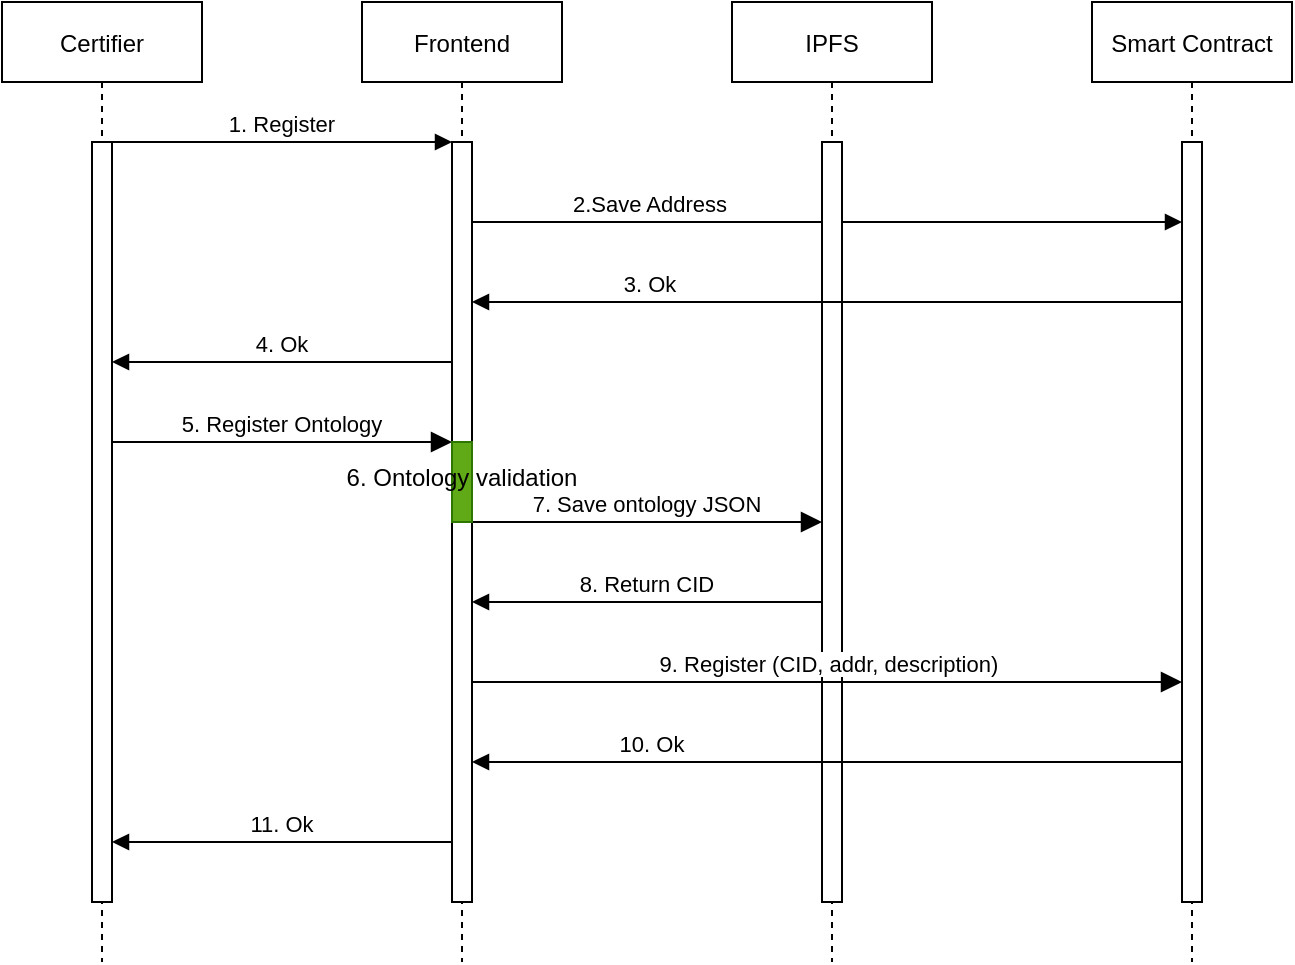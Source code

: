 <mxfile>
    <diagram id="53vZRzIDgZGgw-JT5D9q" name="Page-1">
        <mxGraphModel dx="1081" dy="512" grid="1" gridSize="10" guides="1" tooltips="1" connect="1" arrows="1" fold="1" page="1" pageScale="1" pageWidth="850" pageHeight="1100" math="0" shadow="0">
            <root>
                <mxCell id="0"/>
                <mxCell id="1" parent="0"/>
                <mxCell id="2" value="Certifier" style="shape=umlLifeline;perimeter=lifelinePerimeter;container=1;collapsible=0;recursiveResize=0;rounded=0;shadow=0;strokeWidth=1;" parent="1" vertex="1">
                    <mxGeometry x="95" y="80" width="100" height="480" as="geometry"/>
                </mxCell>
                <mxCell id="3" value="" style="points=[];perimeter=orthogonalPerimeter;rounded=0;shadow=0;strokeWidth=1;" parent="2" vertex="1">
                    <mxGeometry x="45" y="70" width="10" height="380" as="geometry"/>
                </mxCell>
                <mxCell id="6" value="Frontend" style="shape=umlLifeline;perimeter=lifelinePerimeter;container=1;collapsible=0;recursiveResize=0;rounded=0;shadow=0;strokeWidth=1;" parent="1" vertex="1">
                    <mxGeometry x="275" y="80" width="100" height="480" as="geometry"/>
                </mxCell>
                <mxCell id="7" value="" style="points=[];perimeter=orthogonalPerimeter;rounded=0;shadow=0;strokeWidth=1;" parent="6" vertex="1">
                    <mxGeometry x="45" y="70" width="10" height="380" as="geometry"/>
                </mxCell>
                <mxCell id="9" value="1. Register" style="verticalAlign=bottom;endArrow=block;entryX=0;entryY=0;shadow=0;strokeWidth=1;" parent="1" source="3" target="7" edge="1">
                    <mxGeometry relative="1" as="geometry">
                        <mxPoint x="250" y="160" as="sourcePoint"/>
                    </mxGeometry>
                </mxCell>
                <mxCell id="10" value="2.Save Address" style="verticalAlign=bottom;endArrow=block;shadow=0;strokeWidth=1;" parent="1" source="7" target="15" edge="1">
                    <mxGeometry x="-0.499" relative="1" as="geometry">
                        <mxPoint x="215" y="200" as="sourcePoint"/>
                        <mxPoint x="670" y="190" as="targetPoint"/>
                        <Array as="points">
                            <mxPoint x="480" y="190"/>
                            <mxPoint x="590" y="190"/>
                        </Array>
                        <mxPoint as="offset"/>
                    </mxGeometry>
                </mxCell>
                <mxCell id="12" value="IPFS" style="shape=umlLifeline;perimeter=lifelinePerimeter;container=1;collapsible=0;recursiveResize=0;rounded=0;shadow=0;strokeWidth=1;" parent="1" vertex="1">
                    <mxGeometry x="460" y="80" width="100" height="480" as="geometry"/>
                </mxCell>
                <mxCell id="13" value="" style="points=[];perimeter=orthogonalPerimeter;rounded=0;shadow=0;strokeWidth=1;" parent="12" vertex="1">
                    <mxGeometry x="45" y="70" width="10" height="380" as="geometry"/>
                </mxCell>
                <mxCell id="14" value="Smart Contract" style="shape=umlLifeline;perimeter=lifelinePerimeter;container=1;collapsible=0;recursiveResize=0;rounded=0;shadow=0;strokeWidth=1;" parent="1" vertex="1">
                    <mxGeometry x="640" y="80" width="100" height="480" as="geometry"/>
                </mxCell>
                <mxCell id="15" value="" style="points=[];perimeter=orthogonalPerimeter;rounded=0;shadow=0;strokeWidth=1;" parent="14" vertex="1">
                    <mxGeometry x="45" y="70" width="10" height="380" as="geometry"/>
                </mxCell>
                <mxCell id="16" value="4. Ok" style="verticalAlign=bottom;endArrow=block;shadow=0;strokeWidth=1;" parent="1" source="7" target="3" edge="1">
                    <mxGeometry relative="1" as="geometry">
                        <mxPoint x="160" y="170.0" as="sourcePoint"/>
                        <mxPoint x="170" y="231" as="targetPoint"/>
                        <Array as="points">
                            <mxPoint x="250" y="260"/>
                        </Array>
                    </mxGeometry>
                </mxCell>
                <mxCell id="17" value="3. Ok" style="verticalAlign=bottom;endArrow=none;shadow=0;strokeWidth=1;startArrow=block;startFill=1;endFill=0;" parent="1" edge="1" target="15" source="7">
                    <mxGeometry x="-0.499" relative="1" as="geometry">
                        <mxPoint x="330.25" y="220" as="sourcePoint"/>
                        <mxPoint x="660" y="220" as="targetPoint"/>
                        <Array as="points">
                            <mxPoint x="400" y="230"/>
                            <mxPoint x="590" y="230"/>
                        </Array>
                        <mxPoint as="offset"/>
                    </mxGeometry>
                </mxCell>
                <mxCell id="18" value="5. Register Ontology" style="verticalAlign=bottom;endArrow=block;endSize=8;shadow=0;strokeWidth=1;endFill=1;" parent="1" edge="1">
                    <mxGeometry relative="1" as="geometry">
                        <mxPoint x="320" y="300" as="targetPoint"/>
                        <mxPoint x="150" y="300" as="sourcePoint"/>
                    </mxGeometry>
                </mxCell>
                <mxCell id="19" value="7. Save ontology JSON" style="verticalAlign=bottom;endArrow=block;endSize=8;shadow=0;strokeWidth=1;endFill=1;" parent="1" edge="1" target="13">
                    <mxGeometry relative="1" as="geometry">
                        <mxPoint x="500" y="340" as="targetPoint"/>
                        <mxPoint x="330" y="340" as="sourcePoint"/>
                    </mxGeometry>
                </mxCell>
                <mxCell id="20" value="9. Register (CID, addr, description) " style="verticalAlign=bottom;endArrow=block;endSize=8;shadow=0;strokeWidth=1;endFill=1;" parent="1" target="15" edge="1" source="7">
                    <mxGeometry x="0.014" relative="1" as="geometry">
                        <mxPoint x="650" y="390" as="targetPoint"/>
                        <mxPoint x="330" y="390" as="sourcePoint"/>
                        <mxPoint as="offset"/>
                        <Array as="points">
                            <mxPoint x="540" y="420"/>
                        </Array>
                    </mxGeometry>
                </mxCell>
                <mxCell id="21" value="8. Return CID" style="verticalAlign=bottom;endArrow=none;endSize=8;shadow=0;strokeWidth=1;endFill=0;startArrow=block;startFill=1;" parent="1" edge="1" target="13" source="7">
                    <mxGeometry relative="1" as="geometry">
                        <mxPoint x="500" y="370" as="targetPoint"/>
                        <mxPoint x="330" y="370" as="sourcePoint"/>
                        <Array as="points">
                            <mxPoint x="460" y="380"/>
                        </Array>
                    </mxGeometry>
                </mxCell>
                <mxCell id="22" value="" style="points=[];perimeter=orthogonalPerimeter;rounded=0;shadow=0;strokeWidth=1;fillColor=#60a917;strokeColor=#2D7600;fontColor=#ffffff;" parent="1" vertex="1">
                    <mxGeometry x="320" y="300" width="10" height="40" as="geometry"/>
                </mxCell>
                <mxCell id="23" value="6. Ontology validation" style="text;html=1;strokeColor=none;fillColor=none;align=center;verticalAlign=middle;whiteSpace=wrap;rounded=0;" parent="1" vertex="1">
                    <mxGeometry x="265" y="308" width="120" height="20" as="geometry"/>
                </mxCell>
                <mxCell id="24" value="10. Ok" style="verticalAlign=bottom;endArrow=none;shadow=0;strokeWidth=1;startArrow=block;startFill=1;endFill=0;" parent="1" edge="1" target="15" source="7">
                    <mxGeometry x="-0.493" relative="1" as="geometry">
                        <mxPoint x="330.25" y="440" as="sourcePoint"/>
                        <mxPoint x="660" y="440" as="targetPoint"/>
                        <Array as="points">
                            <mxPoint x="550" y="460"/>
                            <mxPoint x="570" y="460"/>
                            <mxPoint x="590" y="460"/>
                        </Array>
                        <mxPoint as="offset"/>
                    </mxGeometry>
                </mxCell>
                <mxCell id="25" value="11. Ok" style="verticalAlign=bottom;endArrow=block;shadow=0;strokeWidth=1;exitX=0;exitY=0.214;exitDx=0;exitDy=0;exitPerimeter=0;" parent="1" edge="1">
                    <mxGeometry relative="1" as="geometry">
                        <mxPoint x="320" y="500.0" as="sourcePoint"/>
                        <mxPoint x="150" y="500" as="targetPoint"/>
                    </mxGeometry>
                </mxCell>
            </root>
        </mxGraphModel>
    </diagram>
</mxfile>
